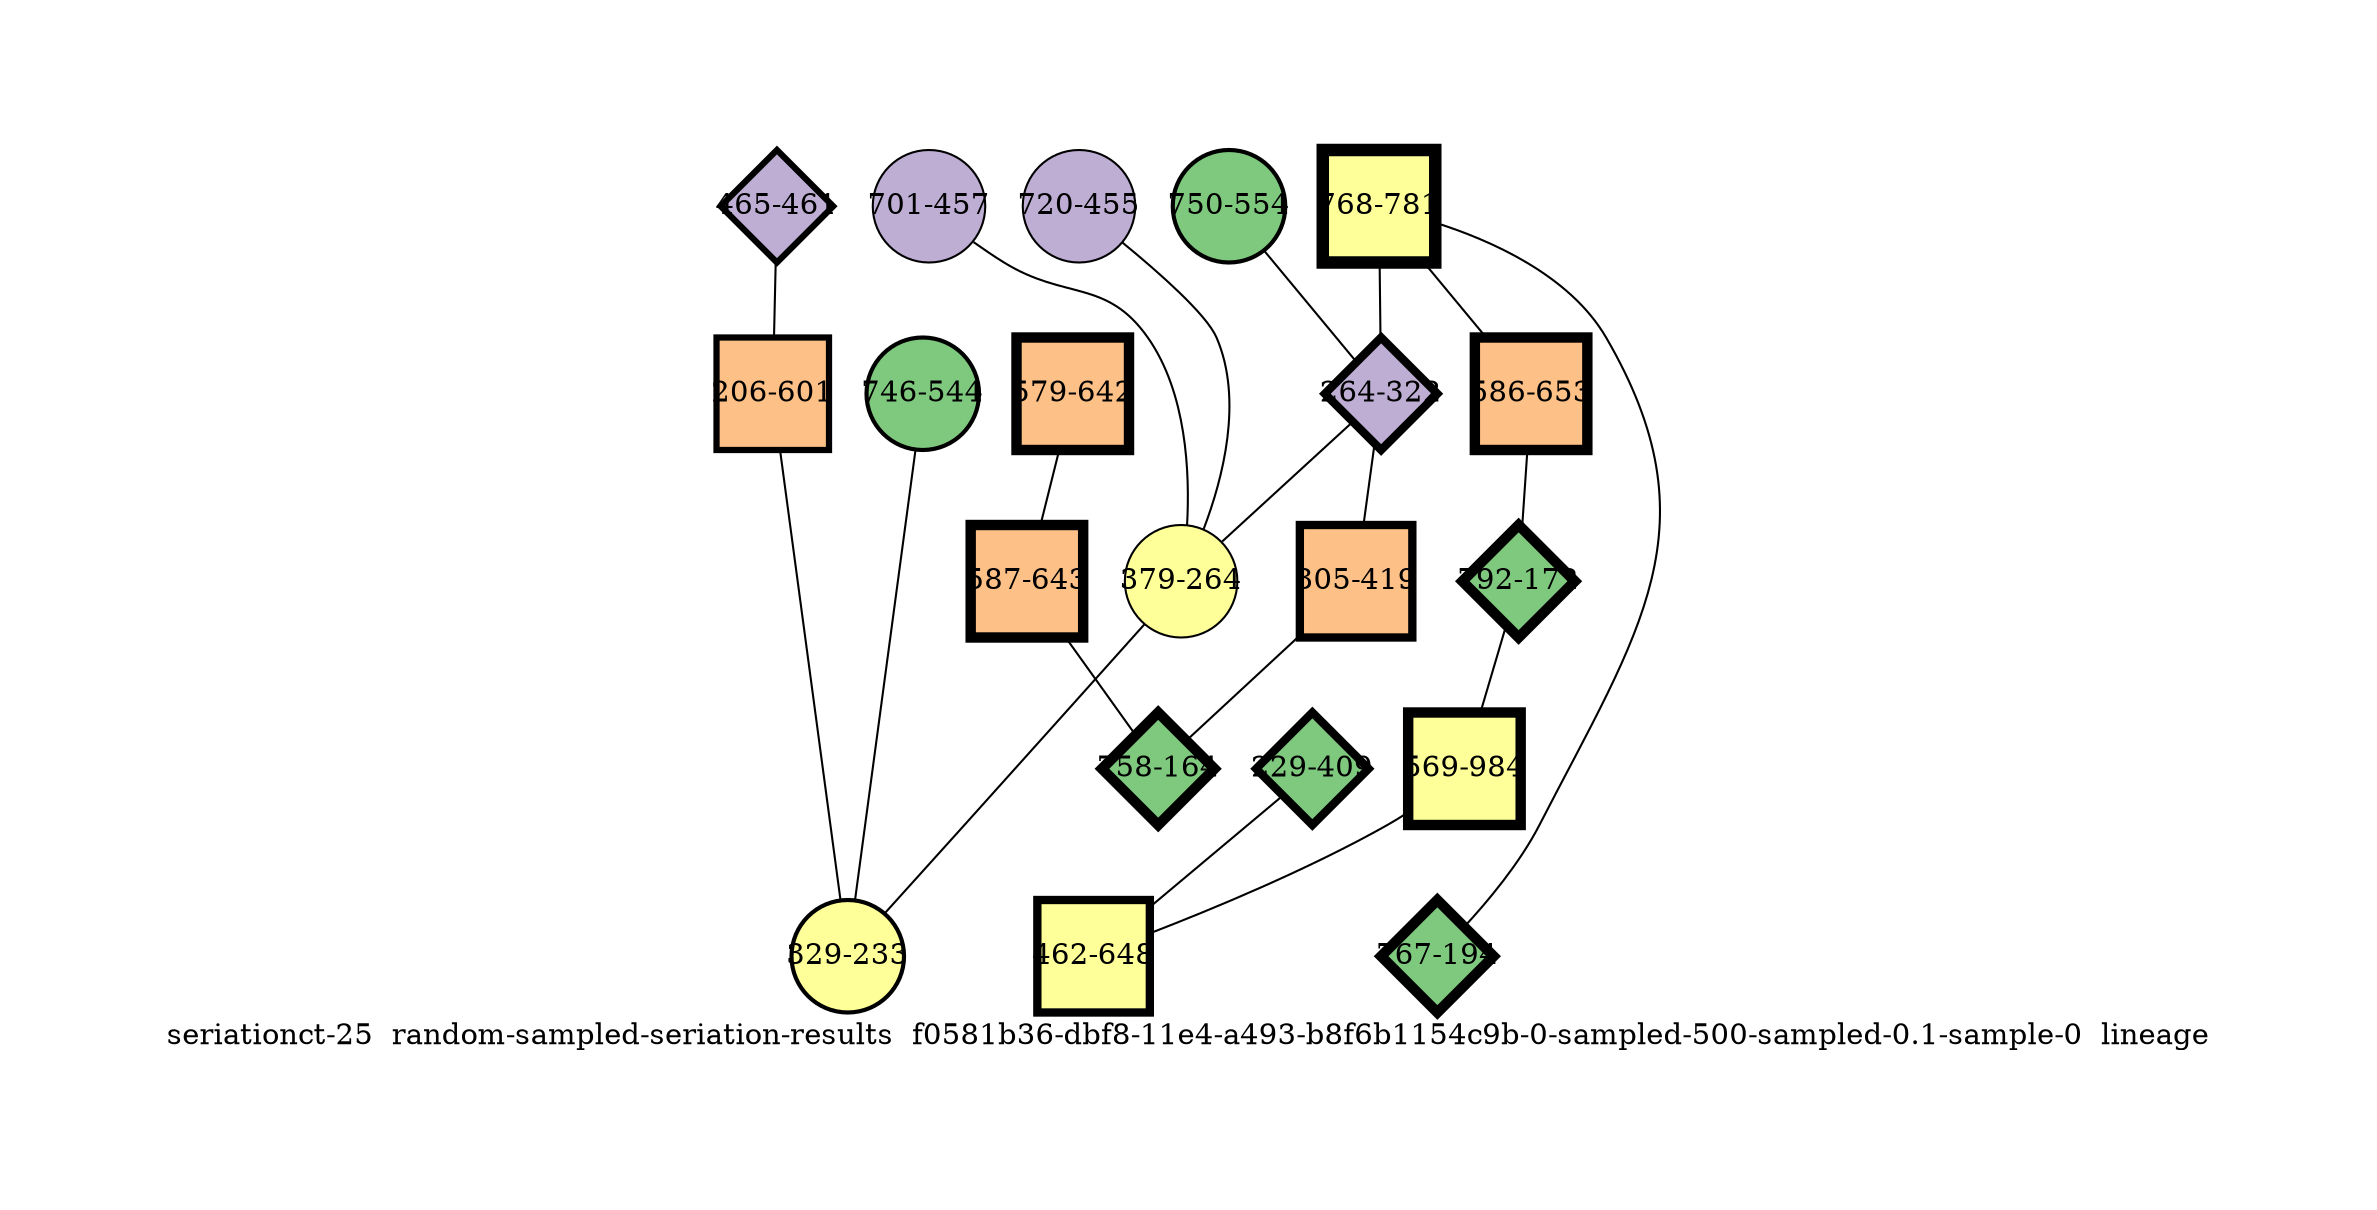 strict graph "seriationct-25  random-sampled-seriation-results  f0581b36-dbf8-11e4-a493-b8f6b1154c9b-0-sampled-500-sampled-0.1-sample-0  lineage" {
labelloc=b;
ratio=auto;
pad="1.0";
label="seriationct-25  random-sampled-seriation-results  f0581b36-dbf8-11e4-a493-b8f6b1154c9b-0-sampled-500-sampled-0.1-sample-0  lineage";
node [width="0.75", style=filled, fixedsize=true, height="0.75", shape=circle, label=""];
0 [xCoordinate="781.0", appears_in_slice=6, yCoordinate="768.0", colorscheme=accent6, lineage_id=1, short_label="768-781", label="768-781", shape=square, cluster_id=3, fillcolor=4, size="500.0", id=0, penwidth="6.0"];
1 [xCoordinate="461.0", appears_in_slice=3, yCoordinate="465.0", colorscheme=accent6, lineage_id=2, short_label="465-461", label="465-461", shape=diamond, cluster_id=1, fillcolor=2, size="500.0", id=1, penwidth="3.0"];
2 [xCoordinate="554.0", appears_in_slice=2, yCoordinate="750.0", colorscheme=accent6, lineage_id=0, short_label="750-554", label="750-554", shape=circle, cluster_id=0, fillcolor=1, size="500.0", id=3, penwidth="2.0"];
3 [xCoordinate="322.0", appears_in_slice=4, yCoordinate="264.0", colorscheme=accent6, lineage_id=2, short_label="264-322", label="264-322", shape=diamond, cluster_id=1, fillcolor=2, size="500.0", id=19, penwidth="4.0"];
4 [xCoordinate="455.0", appears_in_slice=1, yCoordinate="720.0", colorscheme=accent6, lineage_id=0, short_label="720-455", label="720-455", shape=circle, cluster_id=1, fillcolor=2, size="500.0", id=5, penwidth="1.0"];
5 [xCoordinate="544.0", appears_in_slice=2, yCoordinate="746.0", colorscheme=accent6, lineage_id=0, short_label="746-544", label="746-544", shape=circle, cluster_id=0, fillcolor=1, size="500.0", id=6, penwidth="2.0"];
6 [xCoordinate="653.0", appears_in_slice=5, yCoordinate="586.0", colorscheme=accent6, lineage_id=1, short_label="586-653", label="586-653", shape=square, cluster_id=2, fillcolor=3, size="500.0", id=7, penwidth="5.0"];
7 [xCoordinate="457.0", appears_in_slice=1, yCoordinate="701.0", colorscheme=accent6, lineage_id=0, short_label="701-457", label="701-457", shape=circle, cluster_id=1, fillcolor=2, size="500.0", id=8, penwidth="1.0"];
8 [xCoordinate="172.0", appears_in_slice=5, yCoordinate="792.0", colorscheme=accent6, lineage_id=2, short_label="792-172", label="792-172", shape=diamond, cluster_id=0, fillcolor=1, size="500.0", id=18, penwidth="5.0"];
9 [xCoordinate="642.0", appears_in_slice=5, yCoordinate="579.0", colorscheme=accent6, lineage_id=1, short_label="579-642", label="579-642", shape=square, cluster_id=2, fillcolor=3, size="500.0", id=10, penwidth="5.0"];
10 [xCoordinate="194.0", appears_in_slice=5, yCoordinate="767.0", colorscheme=accent6, lineage_id=2, short_label="767-194", label="767-194", shape=diamond, cluster_id=0, fillcolor=1, size="500.0", id=13, penwidth="5.0"];
11 [xCoordinate="264.0", appears_in_slice=1, yCoordinate="379.0", colorscheme=accent6, lineage_id=0, short_label="379-264", label="379-264", shape=circle, cluster_id=3, fillcolor=4, size="500.0", id=11, penwidth="1.0"];
12 [xCoordinate="601.0", appears_in_slice=3, yCoordinate="206.0", colorscheme=accent6, lineage_id=1, short_label="206-601", label="206-601", shape=square, cluster_id=2, fillcolor=3, size="500.0", id=12, penwidth="3.0"];
13 [xCoordinate="409.0", appears_in_slice=4, yCoordinate="229.0", colorscheme=accent6, lineage_id=2, short_label="229-409", label="229-409", shape=diamond, cluster_id=0, fillcolor=1, size="500.0", id=4, penwidth="4.0"];
14 [xCoordinate="643.0", appears_in_slice=5, yCoordinate="587.0", colorscheme=accent6, lineage_id=1, short_label="587-643", label="587-643", shape=square, cluster_id=2, fillcolor=3, size="500.0", id=14, penwidth="5.0"];
15 [xCoordinate="984.0", appears_in_slice=5, yCoordinate="569.0", colorscheme=accent6, lineage_id=1, short_label="569-984", label="569-984", shape=square, cluster_id=3, fillcolor=4, size="500.0", id=15, penwidth="5.0"];
16 [xCoordinate="233.0", appears_in_slice=2, yCoordinate="329.0", colorscheme=accent6, lineage_id=0, short_label="329-233", label="329-233", shape=circle, cluster_id=3, fillcolor=4, size="500.0", id=9, penwidth="2.0"];
17 [xCoordinate="648.0", appears_in_slice=4, yCoordinate="462.0", colorscheme=accent6, lineage_id=1, short_label="462-648", label="462-648", shape=square, cluster_id=3, fillcolor=4, size="500.0", id=17, penwidth="4.0"];
18 [xCoordinate="419.0", appears_in_slice=4, yCoordinate="305.0", colorscheme=accent6, lineage_id=1, short_label="305-419", label="305-419", shape=square, cluster_id=2, fillcolor=3, size="500.0", id=16, penwidth="4.0"];
19 [xCoordinate="164.0", appears_in_slice=5, yCoordinate="758.0", colorscheme=accent6, lineage_id=2, short_label="758-164", label="758-164", shape=diamond, cluster_id=0, fillcolor=1, size="500.0", id=2, penwidth="5.0"];
0 -- 10  [inverseweight="2.07381419507", weight="0.482203276638"];
0 -- 3  [inverseweight="1.61253411352", weight="0.620141919241"];
0 -- 6  [inverseweight="3.54868843421", weight="0.281794251183"];
1 -- 12  [inverseweight="16.8168198499", weight="0.0594642749893"];
2 -- 3  [inverseweight="1.67717258255", weight="0.596241561785"];
3 -- 11  [inverseweight="1.65017400352", weight="0.605996699661"];
3 -- 18  [inverseweight="26.7261241912", weight="0.0374165738677"];
4 -- 11  [inverseweight="1.40419526232", weight="0.712151669239"];
5 -- 16  [inverseweight="25.0627353559", weight="0.0398998746865"];
6 -- 8  [inverseweight="25.9937622455", weight="0.0384707681233"];
7 -- 11  [inverseweight="1.41319642698", weight="0.707615714919"];
8 -- 15  [inverseweight="32.9690236698", weight="0.0303315017762"];
9 -- 14  [inverseweight="79.0569415042", weight="0.0126491106407"];
11 -- 16  [inverseweight="1.58916852554", weight="0.629259882719"];
12 -- 16  [inverseweight="1.42836156229", weight="0.700102849587"];
13 -- 17  [inverseweight="1.57266922281", weight="0.635861620166"];
14 -- 19  [inverseweight="24.6932399162", weight="0.0404969134626"];
15 -- 17  [inverseweight="4.27210013209", weight="0.234076910438"];
18 -- 19  [inverseweight="2.27672917791", weight="0.439226593002"];
}
